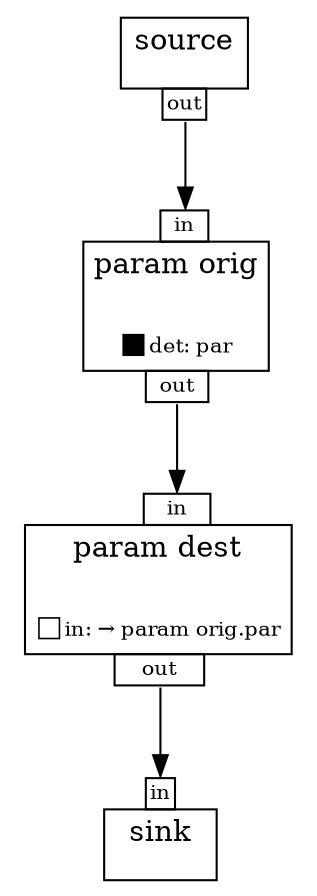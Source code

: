 digraph G{
	rankdir=TB
	filter0 [shape=plaintext label=<
<TABLE BORDER="0" CELLBORDER="0" CELLSPACING="0" CELLPADDING="0"><TR><TD COLSPAN="1" BORDER="1" CELLPADDING="4">source<BR/><FONT POINT-SIZE="10">&nbsp;</FONT></TD></TR><TR><TD COLSPAN="1" BORDER="0"><TABLE BORDER="0" CELLBORDER="0" CELLSPACING="0" CELLPADDING="0"><TR><TD WIDTH="20"></TD><TD BORDER="1" CELLPADDING="1" PORT="out1"><FONT POINT-SIZE="10">out</FONT></TD><TD WIDTH="20"></TD></TR></TABLE></TD></TR></TABLE>
>];
	filter2 [shape=plaintext label=<
<TABLE BORDER="0" CELLBORDER="0" CELLSPACING="0" CELLPADDING="0"><TR><TD WIDTH="20"></TD><TD BORDER="1" CELLPADDING="1" PORT="in3"><FONT POINT-SIZE="10">in</FONT></TD><TD WIDTH="20"></TD></TR><TR><TD COLSPAN="3" BORDER="1" CELLPADDING="4">param orig<BR/><FONT POINT-SIZE="10">&nbsp;</FONT><BR/><BR/>&#x25A0;<FONT POINT-SIZE="10">det: par</FONT><BR/></TD></TR><TR><TD COLSPAN="3" BORDER="0"><TABLE BORDER="0" CELLBORDER="0" CELLSPACING="0" CELLPADDING="0"><TR><TD WIDTH="20"></TD><TD BORDER="1" CELLPADDING="1" PORT="out4"><FONT POINT-SIZE="10">out</FONT></TD><TD WIDTH="20"></TD></TR></TABLE></TD></TR></TABLE>
>];
	filter5 [shape=plaintext label=<
<TABLE BORDER="0" CELLBORDER="0" CELLSPACING="0" CELLPADDING="0"><TR><TD WIDTH="20"></TD><TD BORDER="1" CELLPADDING="1" PORT="in6"><FONT POINT-SIZE="10">in</FONT></TD><TD WIDTH="20"></TD></TR><TR><TD COLSPAN="3" BORDER="1" CELLPADDING="4">param dest<BR/><FONT POINT-SIZE="10">&nbsp;</FONT><BR/><BR/>&#x25A1;<FONT POINT-SIZE="10">in: &#x2192; param orig.par</FONT><BR/></TD></TR><TR><TD COLSPAN="3" BORDER="0"><TABLE BORDER="0" CELLBORDER="0" CELLSPACING="0" CELLPADDING="0"><TR><TD WIDTH="20"></TD><TD BORDER="1" CELLPADDING="1" PORT="out7"><FONT POINT-SIZE="10">out</FONT></TD><TD WIDTH="20"></TD></TR></TABLE></TD></TR></TABLE>
>];
	filter8 [shape=plaintext label=<
<TABLE BORDER="0" CELLBORDER="0" CELLSPACING="0" CELLPADDING="0"><TR><TD WIDTH="20"></TD><TD BORDER="1" CELLPADDING="1" PORT="in9"><FONT POINT-SIZE="10">in</FONT></TD><TD WIDTH="20"></TD></TR><TR><TD COLSPAN="3" BORDER="1" CELLPADDING="4">sink<BR/><FONT POINT-SIZE="10">&nbsp;</FONT></TD></TR></TABLE>
>];
	filter0:out1 -> filter2:in3 [arrowhead="normal", headlabel=<>, fontsize=10, labelangle=45, labeldistance=2.0, ];
	filter2:out4 -> filter5:in6 [arrowhead="normal", headlabel=<>, fontsize=10, labelangle=45, labeldistance=2.0, ];
	filter5:out7 -> filter8:in9 [arrowhead="normal", headlabel=<>, fontsize=10, labelangle=45, labeldistance=2.0, ];
	{rank=source; filter0}
	{rank=sink; filter8}
}
